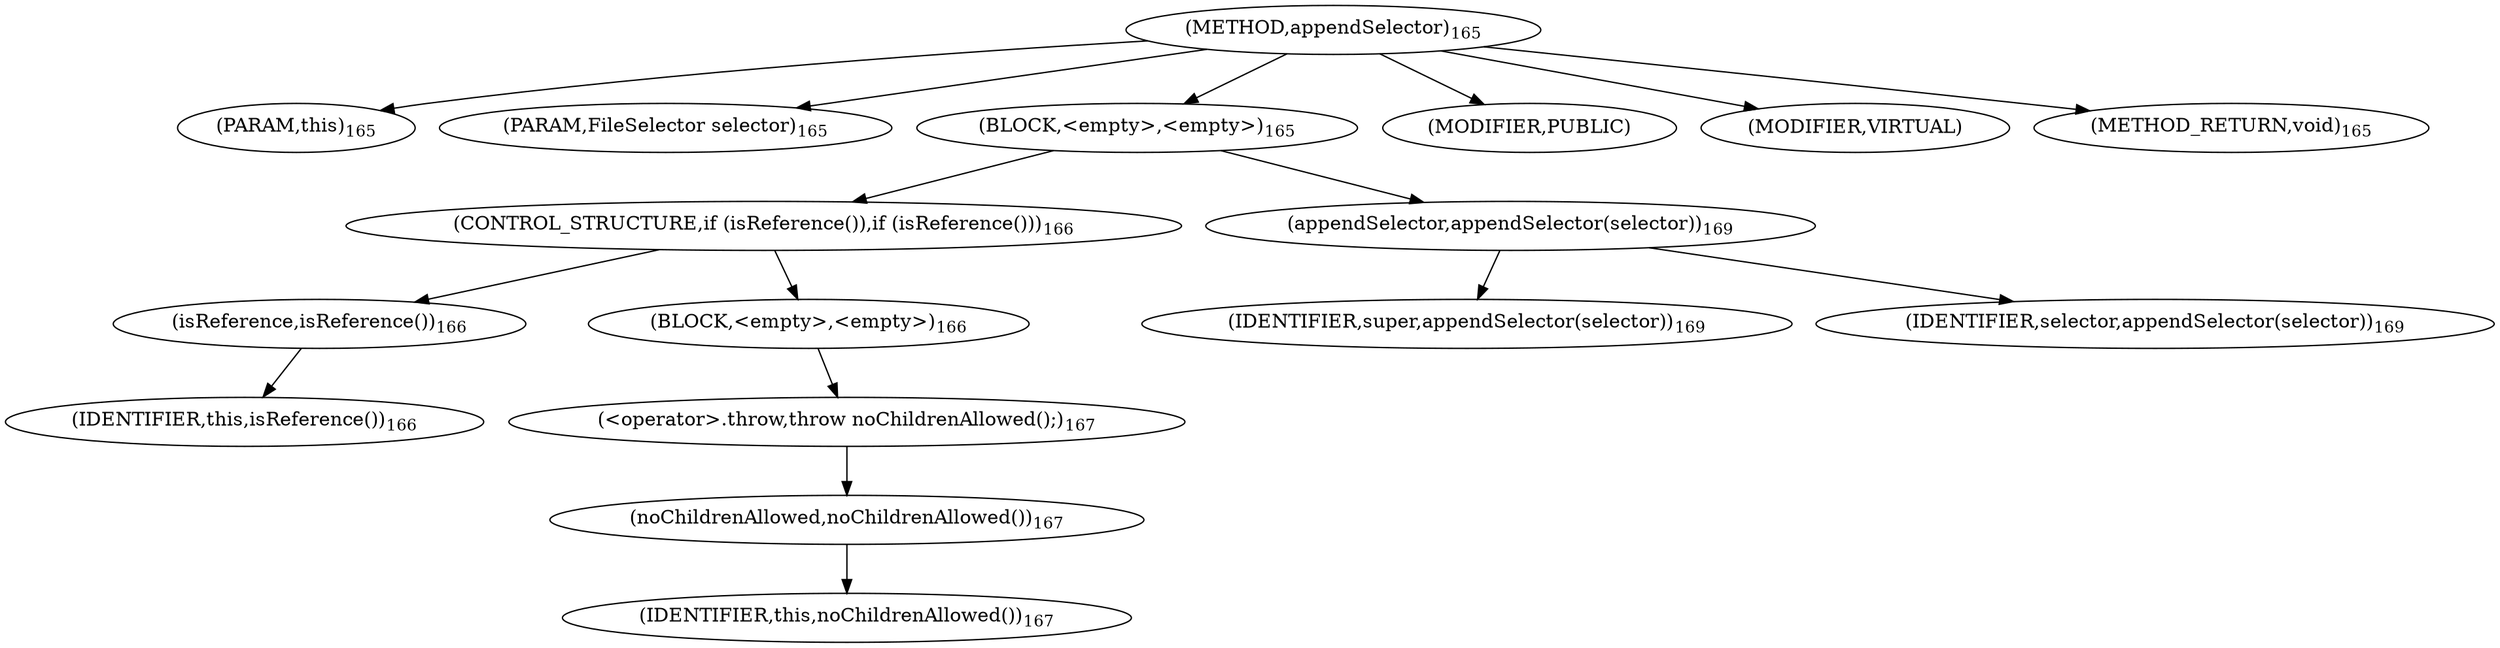 digraph "appendSelector" {  
"195" [label = <(METHOD,appendSelector)<SUB>165</SUB>> ]
"23" [label = <(PARAM,this)<SUB>165</SUB>> ]
"196" [label = <(PARAM,FileSelector selector)<SUB>165</SUB>> ]
"197" [label = <(BLOCK,&lt;empty&gt;,&lt;empty&gt;)<SUB>165</SUB>> ]
"198" [label = <(CONTROL_STRUCTURE,if (isReference()),if (isReference()))<SUB>166</SUB>> ]
"199" [label = <(isReference,isReference())<SUB>166</SUB>> ]
"22" [label = <(IDENTIFIER,this,isReference())<SUB>166</SUB>> ]
"200" [label = <(BLOCK,&lt;empty&gt;,&lt;empty&gt;)<SUB>166</SUB>> ]
"201" [label = <(&lt;operator&gt;.throw,throw noChildrenAllowed();)<SUB>167</SUB>> ]
"202" [label = <(noChildrenAllowed,noChildrenAllowed())<SUB>167</SUB>> ]
"24" [label = <(IDENTIFIER,this,noChildrenAllowed())<SUB>167</SUB>> ]
"203" [label = <(appendSelector,appendSelector(selector))<SUB>169</SUB>> ]
"204" [label = <(IDENTIFIER,super,appendSelector(selector))<SUB>169</SUB>> ]
"205" [label = <(IDENTIFIER,selector,appendSelector(selector))<SUB>169</SUB>> ]
"206" [label = <(MODIFIER,PUBLIC)> ]
"207" [label = <(MODIFIER,VIRTUAL)> ]
"208" [label = <(METHOD_RETURN,void)<SUB>165</SUB>> ]
  "195" -> "23" 
  "195" -> "196" 
  "195" -> "197" 
  "195" -> "206" 
  "195" -> "207" 
  "195" -> "208" 
  "197" -> "198" 
  "197" -> "203" 
  "198" -> "199" 
  "198" -> "200" 
  "199" -> "22" 
  "200" -> "201" 
  "201" -> "202" 
  "202" -> "24" 
  "203" -> "204" 
  "203" -> "205" 
}
